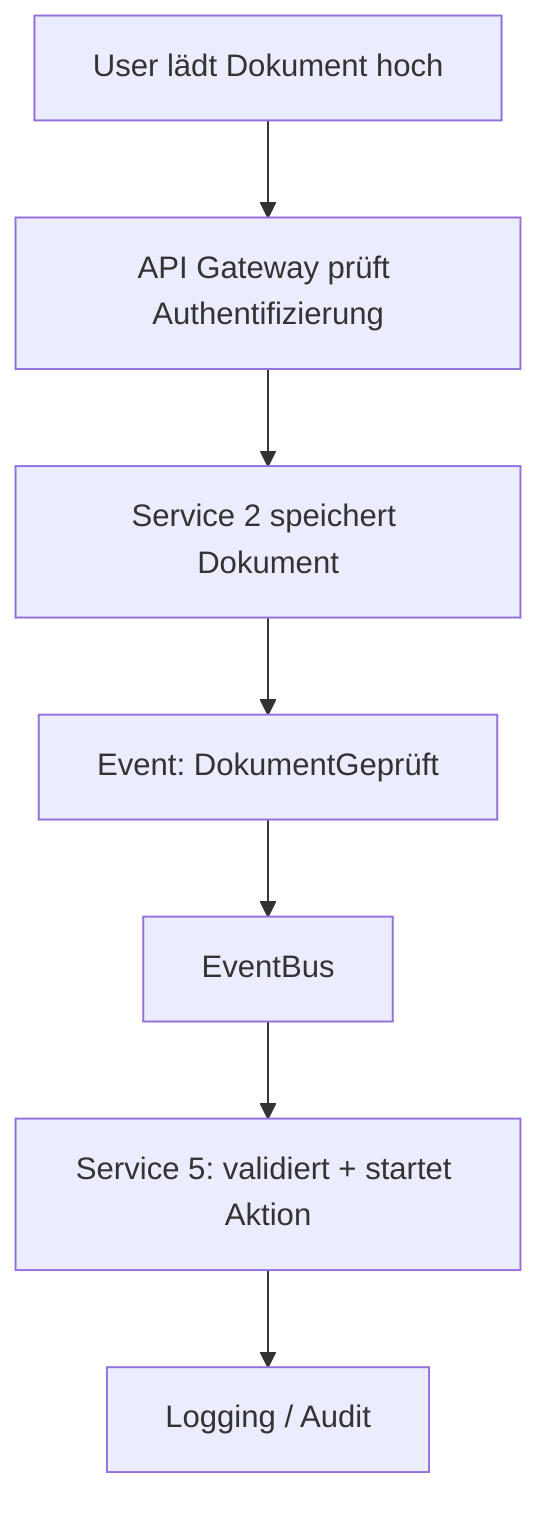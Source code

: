 flowchart TD
  USER[User lädt Dokument hoch]
  GATEWAY[API Gateway prüft Authentifizierung]
  SERVICE2[Service 2 speichert Dokument]
  EVENT["Event: DokumentGeprüft"]
  EVENTBUS[EventBus]
  SERVICE5["Service 5: validiert + startet Aktion"]
  LOG[Logging / Audit]

  USER --> GATEWAY --> SERVICE2 --> EVENT --> EVENTBUS --> SERVICE5 --> LOG